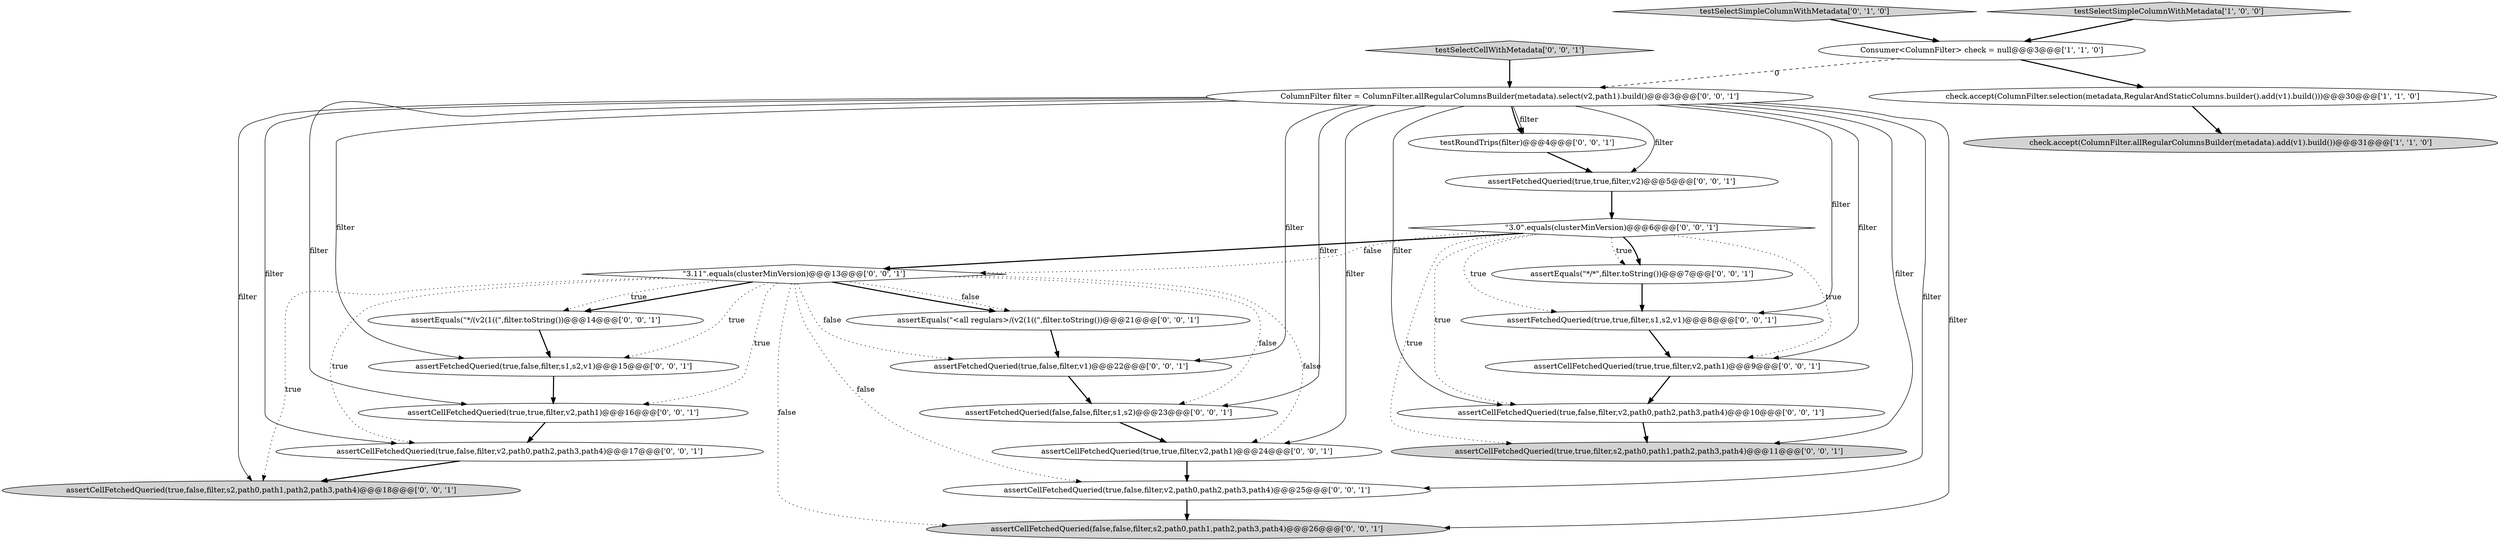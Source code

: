 digraph {
3 [style = filled, label = "check.accept(ColumnFilter.allRegularColumnsBuilder(metadata).add(v1).build())@@@31@@@['1', '1', '0']", fillcolor = lightgray, shape = ellipse image = "AAA0AAABBB1BBB"];
24 [style = filled, label = "assertFetchedQueried(true,false,filter,v1)@@@22@@@['0', '0', '1']", fillcolor = white, shape = ellipse image = "AAA0AAABBB3BBB"];
11 [style = filled, label = "assertFetchedQueried(true,true,filter,v2)@@@5@@@['0', '0', '1']", fillcolor = white, shape = ellipse image = "AAA0AAABBB3BBB"];
16 [style = filled, label = "\"3.11\".equals(clusterMinVersion)@@@13@@@['0', '0', '1']", fillcolor = white, shape = diamond image = "AAA0AAABBB3BBB"];
2 [style = filled, label = "check.accept(ColumnFilter.selection(metadata,RegularAndStaticColumns.builder().add(v1).build()))@@@30@@@['1', '1', '0']", fillcolor = white, shape = ellipse image = "AAA0AAABBB1BBB"];
23 [style = filled, label = "assertEquals(\"<all regulars>/(v2(1((\",filter.toString())@@@21@@@['0', '0', '1']", fillcolor = white, shape = ellipse image = "AAA0AAABBB3BBB"];
19 [style = filled, label = "assertCellFetchedQueried(true,false,filter,v2,path0,path2,path3,path4)@@@10@@@['0', '0', '1']", fillcolor = white, shape = ellipse image = "AAA0AAABBB3BBB"];
13 [style = filled, label = "assertCellFetchedQueried(true,true,filter,v2,path1)@@@16@@@['0', '0', '1']", fillcolor = white, shape = ellipse image = "AAA0AAABBB3BBB"];
26 [style = filled, label = "assertFetchedQueried(true,true,filter,s1,s2,v1)@@@8@@@['0', '0', '1']", fillcolor = white, shape = ellipse image = "AAA0AAABBB3BBB"];
22 [style = filled, label = "assertCellFetchedQueried(true,false,filter,s2,path0,path1,path2,path3,path4)@@@18@@@['0', '0', '1']", fillcolor = lightgray, shape = ellipse image = "AAA0AAABBB3BBB"];
20 [style = filled, label = "ColumnFilter filter = ColumnFilter.allRegularColumnsBuilder(metadata).select(v2,path1).build()@@@3@@@['0', '0', '1']", fillcolor = white, shape = ellipse image = "AAA0AAABBB3BBB"];
4 [style = filled, label = "testSelectSimpleColumnWithMetadata['0', '1', '0']", fillcolor = lightgray, shape = diamond image = "AAA0AAABBB2BBB"];
18 [style = filled, label = "testSelectCellWithMetadata['0', '0', '1']", fillcolor = lightgray, shape = diamond image = "AAA0AAABBB3BBB"];
6 [style = filled, label = "assertCellFetchedQueried(true,true,filter,v2,path1)@@@24@@@['0', '0', '1']", fillcolor = white, shape = ellipse image = "AAA0AAABBB3BBB"];
10 [style = filled, label = "testRoundTrips(filter)@@@4@@@['0', '0', '1']", fillcolor = white, shape = ellipse image = "AAA0AAABBB3BBB"];
21 [style = filled, label = "assertEquals(\"*/(v2(1((\",filter.toString())@@@14@@@['0', '0', '1']", fillcolor = white, shape = ellipse image = "AAA0AAABBB3BBB"];
5 [style = filled, label = "assertCellFetchedQueried(true,true,filter,v2,path1)@@@9@@@['0', '0', '1']", fillcolor = white, shape = ellipse image = "AAA0AAABBB3BBB"];
17 [style = filled, label = "assertFetchedQueried(true,false,filter,s1,s2,v1)@@@15@@@['0', '0', '1']", fillcolor = white, shape = ellipse image = "AAA0AAABBB3BBB"];
14 [style = filled, label = "assertEquals(\"*/*\",filter.toString())@@@7@@@['0', '0', '1']", fillcolor = white, shape = ellipse image = "AAA0AAABBB3BBB"];
15 [style = filled, label = "assertCellFetchedQueried(true,false,filter,v2,path0,path2,path3,path4)@@@17@@@['0', '0', '1']", fillcolor = white, shape = ellipse image = "AAA0AAABBB3BBB"];
25 [style = filled, label = "assertCellFetchedQueried(false,false,filter,s2,path0,path1,path2,path3,path4)@@@26@@@['0', '0', '1']", fillcolor = lightgray, shape = ellipse image = "AAA0AAABBB3BBB"];
1 [style = filled, label = "Consumer<ColumnFilter> check = null@@@3@@@['1', '1', '0']", fillcolor = white, shape = ellipse image = "AAA0AAABBB1BBB"];
8 [style = filled, label = "assertFetchedQueried(false,false,filter,s1,s2)@@@23@@@['0', '0', '1']", fillcolor = white, shape = ellipse image = "AAA0AAABBB3BBB"];
12 [style = filled, label = "\"3.0\".equals(clusterMinVersion)@@@6@@@['0', '0', '1']", fillcolor = white, shape = diamond image = "AAA0AAABBB3BBB"];
7 [style = filled, label = "assertCellFetchedQueried(true,false,filter,v2,path0,path2,path3,path4)@@@25@@@['0', '0', '1']", fillcolor = white, shape = ellipse image = "AAA0AAABBB3BBB"];
0 [style = filled, label = "testSelectSimpleColumnWithMetadata['1', '0', '0']", fillcolor = lightgray, shape = diamond image = "AAA0AAABBB1BBB"];
9 [style = filled, label = "assertCellFetchedQueried(true,true,filter,s2,path0,path1,path2,path3,path4)@@@11@@@['0', '0', '1']", fillcolor = lightgray, shape = ellipse image = "AAA0AAABBB3BBB"];
16->24 [style = dotted, label="false"];
20->24 [style = solid, label="filter"];
20->19 [style = solid, label="filter"];
16->13 [style = dotted, label="true"];
26->5 [style = bold, label=""];
2->3 [style = bold, label=""];
16->17 [style = dotted, label="true"];
20->25 [style = solid, label="filter"];
16->15 [style = dotted, label="true"];
20->6 [style = solid, label="filter"];
16->25 [style = dotted, label="false"];
20->26 [style = solid, label="filter"];
11->12 [style = bold, label=""];
8->6 [style = bold, label=""];
12->16 [style = bold, label=""];
16->23 [style = bold, label=""];
20->15 [style = solid, label="filter"];
16->22 [style = dotted, label="true"];
20->13 [style = solid, label="filter"];
16->23 [style = dotted, label="false"];
20->11 [style = solid, label="filter"];
15->22 [style = bold, label=""];
20->17 [style = solid, label="filter"];
20->10 [style = bold, label=""];
12->16 [style = dotted, label="false"];
12->26 [style = dotted, label="true"];
14->26 [style = bold, label=""];
5->19 [style = bold, label=""];
1->20 [style = dashed, label="0"];
12->14 [style = dotted, label="true"];
18->20 [style = bold, label=""];
23->24 [style = bold, label=""];
20->9 [style = solid, label="filter"];
19->9 [style = bold, label=""];
12->5 [style = dotted, label="true"];
12->19 [style = dotted, label="true"];
0->1 [style = bold, label=""];
16->21 [style = bold, label=""];
20->10 [style = solid, label="filter"];
20->8 [style = solid, label="filter"];
12->14 [style = bold, label=""];
16->6 [style = dotted, label="false"];
20->7 [style = solid, label="filter"];
20->5 [style = solid, label="filter"];
16->21 [style = dotted, label="true"];
4->1 [style = bold, label=""];
1->2 [style = bold, label=""];
17->13 [style = bold, label=""];
13->15 [style = bold, label=""];
7->25 [style = bold, label=""];
24->8 [style = bold, label=""];
16->7 [style = dotted, label="false"];
6->7 [style = bold, label=""];
20->22 [style = solid, label="filter"];
16->8 [style = dotted, label="false"];
21->17 [style = bold, label=""];
12->9 [style = dotted, label="true"];
10->11 [style = bold, label=""];
}
